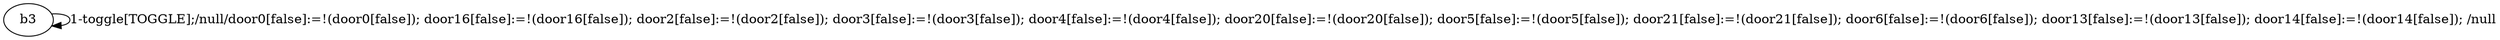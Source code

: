 # Total number of goals covered by this test: 1
# b3 --> b3

digraph g {
"b3" -> "b3" [label = "1-toggle[TOGGLE];/null/door0[false]:=!(door0[false]); door16[false]:=!(door16[false]); door2[false]:=!(door2[false]); door3[false]:=!(door3[false]); door4[false]:=!(door4[false]); door20[false]:=!(door20[false]); door5[false]:=!(door5[false]); door21[false]:=!(door21[false]); door6[false]:=!(door6[false]); door13[false]:=!(door13[false]); door14[false]:=!(door14[false]); /null"];
}